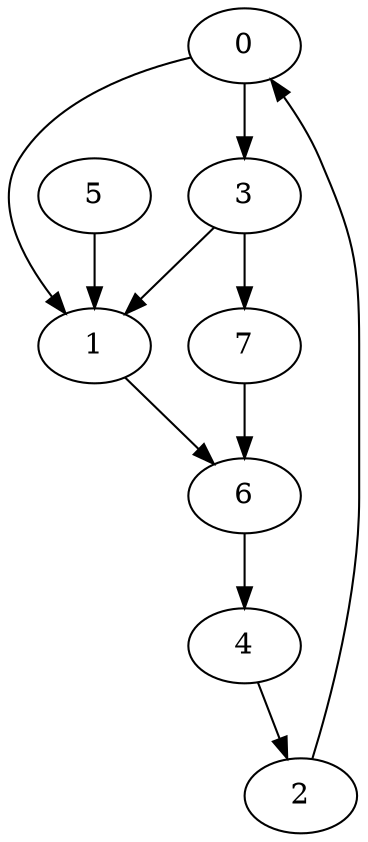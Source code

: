 digraph "Name Graph DFS" {
	0
	1
	2
	3
	4
	5
	6
	7
	0 -> 1
	0 -> 3
	1 -> 6
	2 -> 0
	3 -> 1
	3 -> 7
	4 -> 2
	5 -> 1
	6 -> 4
	7 -> 6
}

